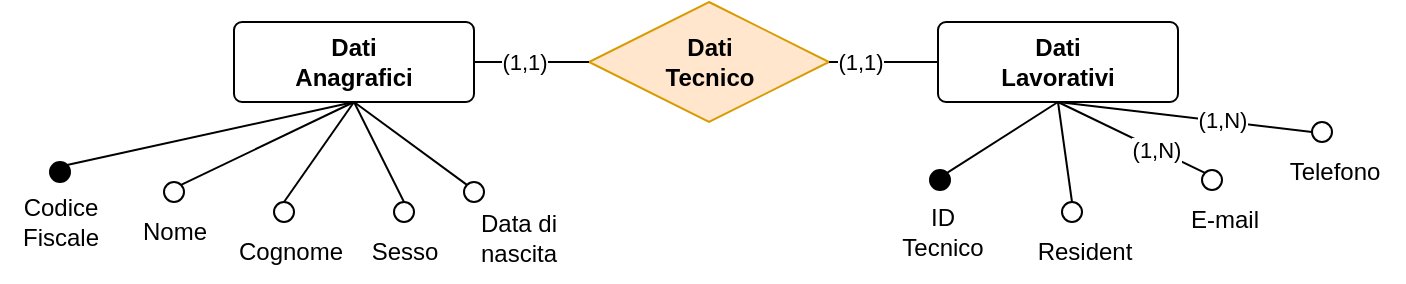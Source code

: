 <mxfile version="20.2.3" type="device"><diagram id="aRU3BPW4JilFG4WqiGaw" name="Pagina-1"><mxGraphModel dx="1038" dy="641" grid="0" gridSize="10" guides="1" tooltips="1" connect="1" arrows="1" fold="1" page="1" pageScale="1" pageWidth="827" pageHeight="1169" math="0" shadow="0"><root><mxCell id="0"/><mxCell id="1" parent="0"/><mxCell id="3Pa_-nvrsszRvELkyFEv-1" value="&lt;b&gt;Dati&lt;br&gt;Lavorativi&lt;/b&gt;" style="rounded=1;arcSize=10;whiteSpace=wrap;html=1;align=center;" parent="1" vertex="1"><mxGeometry x="528" y="76" width="120" height="40" as="geometry"/></mxCell><mxCell id="3Pa_-nvrsszRvELkyFEv-3" value="" style="ellipse;whiteSpace=wrap;html=1;aspect=fixed;fillColor=#000000;" parent="1" vertex="1"><mxGeometry x="84" y="146" width="10" height="10" as="geometry"/></mxCell><mxCell id="3Pa_-nvrsszRvELkyFEv-5" value="" style="ellipse;whiteSpace=wrap;html=1;aspect=fixed;" parent="1" vertex="1"><mxGeometry x="141" y="156" width="10" height="10" as="geometry"/></mxCell><mxCell id="3Pa_-nvrsszRvELkyFEv-6" value="" style="ellipse;whiteSpace=wrap;html=1;aspect=fixed;" parent="1" vertex="1"><mxGeometry x="196" y="166" width="10" height="10" as="geometry"/></mxCell><mxCell id="3Pa_-nvrsszRvELkyFEv-7" value="Codice&lt;br&gt;Fiscale" style="text;html=1;align=center;verticalAlign=middle;resizable=0;points=[];autosize=1;strokeColor=none;fillColor=none;" parent="1" vertex="1"><mxGeometry x="59" y="156" width="60" height="40" as="geometry"/></mxCell><mxCell id="3Pa_-nvrsszRvELkyFEv-8" value="Nome" style="text;html=1;align=center;verticalAlign=middle;resizable=0;points=[];autosize=1;strokeColor=none;fillColor=none;" parent="1" vertex="1"><mxGeometry x="116" y="166" width="60" height="30" as="geometry"/></mxCell><mxCell id="3Pa_-nvrsszRvELkyFEv-11" value="Cognome" style="text;html=1;align=center;verticalAlign=middle;resizable=0;points=[];autosize=1;strokeColor=none;fillColor=none;" parent="1" vertex="1"><mxGeometry x="164" y="176" width="80" height="30" as="geometry"/></mxCell><mxCell id="3Pa_-nvrsszRvELkyFEv-14" value="Sesso" style="text;html=1;align=center;verticalAlign=middle;resizable=0;points=[];autosize=1;strokeColor=none;fillColor=none;" parent="1" vertex="1"><mxGeometry x="231" y="176" width="60" height="30" as="geometry"/></mxCell><mxCell id="3Pa_-nvrsszRvELkyFEv-15" value="" style="ellipse;whiteSpace=wrap;html=1;aspect=fixed;" parent="1" vertex="1"><mxGeometry x="256" y="166" width="10" height="10" as="geometry"/></mxCell><mxCell id="3Pa_-nvrsszRvELkyFEv-16" value="" style="ellipse;whiteSpace=wrap;html=1;aspect=fixed;" parent="1" vertex="1"><mxGeometry x="291" y="156" width="10" height="10" as="geometry"/></mxCell><mxCell id="3Pa_-nvrsszRvELkyFEv-17" value="Data di&lt;br&gt;nascita" style="text;html=1;align=center;verticalAlign=middle;resizable=0;points=[];autosize=1;strokeColor=none;fillColor=none;" parent="1" vertex="1"><mxGeometry x="288" y="164" width="60" height="40" as="geometry"/></mxCell><mxCell id="3Pa_-nvrsszRvELkyFEv-18" value="" style="ellipse;whiteSpace=wrap;html=1;aspect=fixed;" parent="1" vertex="1"><mxGeometry x="590" y="166" width="10" height="10" as="geometry"/></mxCell><mxCell id="3Pa_-nvrsszRvELkyFEv-19" value="Resident" style="text;html=1;align=center;verticalAlign=middle;resizable=0;points=[];autosize=1;strokeColor=none;fillColor=none;" parent="1" vertex="1"><mxGeometry x="566" y="176" width="70" height="30" as="geometry"/></mxCell><mxCell id="l-KfGZx5VKhJmLUwWL6F-1" value="" style="ellipse;whiteSpace=wrap;html=1;aspect=fixed;" parent="1" vertex="1"><mxGeometry x="660" y="150" width="10" height="10" as="geometry"/></mxCell><mxCell id="l-KfGZx5VKhJmLUwWL6F-2" value="E-mail" style="text;html=1;align=center;verticalAlign=middle;resizable=0;points=[];autosize=1;strokeColor=none;fillColor=none;" parent="1" vertex="1"><mxGeometry x="641" y="160" width="60" height="30" as="geometry"/></mxCell><mxCell id="l-KfGZx5VKhJmLUwWL6F-3" value="" style="ellipse;whiteSpace=wrap;html=1;aspect=fixed;" parent="1" vertex="1"><mxGeometry x="715" y="126" width="10" height="10" as="geometry"/></mxCell><mxCell id="l-KfGZx5VKhJmLUwWL6F-4" value="Telefono" style="text;html=1;align=center;verticalAlign=middle;resizable=0;points=[];autosize=1;strokeColor=none;fillColor=none;" parent="1" vertex="1"><mxGeometry x="691" y="136" width="70" height="30" as="geometry"/></mxCell><mxCell id="BszqoG42yhq03J_tLvTi-1" value="&lt;b&gt;Dati&lt;br&gt;Anagrafici&lt;/b&gt;" style="rounded=1;arcSize=10;whiteSpace=wrap;html=1;align=center;" parent="1" vertex="1"><mxGeometry x="176" y="76" width="120" height="40" as="geometry"/></mxCell><mxCell id="BszqoG42yhq03J_tLvTi-2" value="" style="ellipse;whiteSpace=wrap;html=1;aspect=fixed;fillColor=#000000;" parent="1" vertex="1"><mxGeometry x="524" y="150" width="10" height="10" as="geometry"/></mxCell><mxCell id="BszqoG42yhq03J_tLvTi-3" value="ID&lt;br&gt;Tecnico" style="text;html=1;align=center;verticalAlign=middle;resizable=0;points=[];autosize=1;strokeColor=none;fillColor=none;" parent="1" vertex="1"><mxGeometry x="500" y="160" width="59" height="41" as="geometry"/></mxCell><mxCell id="BszqoG42yhq03J_tLvTi-4" value="" style="endArrow=none;html=1;rounded=0;exitX=1;exitY=0;exitDx=0;exitDy=0;entryX=0.5;entryY=1;entryDx=0;entryDy=0;" parent="1" source="3Pa_-nvrsszRvELkyFEv-3" target="BszqoG42yhq03J_tLvTi-1" edge="1"><mxGeometry width="50" height="50" relative="1" as="geometry"><mxPoint x="98" y="108" as="sourcePoint"/><mxPoint x="148" y="58" as="targetPoint"/></mxGeometry></mxCell><mxCell id="BszqoG42yhq03J_tLvTi-5" value="" style="endArrow=none;html=1;rounded=0;entryX=0.5;entryY=1;entryDx=0;entryDy=0;exitX=1;exitY=0;exitDx=0;exitDy=0;" parent="1" source="BszqoG42yhq03J_tLvTi-2" target="3Pa_-nvrsszRvELkyFEv-1" edge="1"><mxGeometry width="50" height="50" relative="1" as="geometry"><mxPoint x="397" y="305" as="sourcePoint"/><mxPoint x="447" y="255" as="targetPoint"/></mxGeometry></mxCell><mxCell id="BszqoG42yhq03J_tLvTi-10" value="" style="endArrow=none;html=1;rounded=0;exitX=1;exitY=0;exitDx=0;exitDy=0;entryX=0.5;entryY=1;entryDx=0;entryDy=0;" parent="1" source="3Pa_-nvrsszRvELkyFEv-5" target="BszqoG42yhq03J_tLvTi-1" edge="1"><mxGeometry width="50" height="50" relative="1" as="geometry"><mxPoint x="102.536" y="157.464" as="sourcePoint"/><mxPoint x="246" y="125" as="targetPoint"/></mxGeometry></mxCell><mxCell id="BszqoG42yhq03J_tLvTi-11" value="" style="endArrow=none;html=1;rounded=0;exitX=0.5;exitY=0;exitDx=0;exitDy=0;entryX=0.5;entryY=1;entryDx=0;entryDy=0;" parent="1" source="3Pa_-nvrsszRvELkyFEv-6" target="BszqoG42yhq03J_tLvTi-1" edge="1"><mxGeometry width="50" height="50" relative="1" as="geometry"><mxPoint x="159.536" y="167.464" as="sourcePoint"/><mxPoint x="246" y="125" as="targetPoint"/></mxGeometry></mxCell><mxCell id="BszqoG42yhq03J_tLvTi-12" value="" style="endArrow=none;html=1;rounded=0;exitX=0.5;exitY=0;exitDx=0;exitDy=0;entryX=0.5;entryY=1;entryDx=0;entryDy=0;" parent="1" source="3Pa_-nvrsszRvELkyFEv-15" target="BszqoG42yhq03J_tLvTi-1" edge="1"><mxGeometry width="50" height="50" relative="1" as="geometry"><mxPoint x="211" y="176" as="sourcePoint"/><mxPoint x="246" y="125" as="targetPoint"/></mxGeometry></mxCell><mxCell id="BszqoG42yhq03J_tLvTi-13" value="" style="endArrow=none;html=1;rounded=0;exitX=0;exitY=0;exitDx=0;exitDy=0;entryX=0.5;entryY=1;entryDx=0;entryDy=0;" parent="1" source="3Pa_-nvrsszRvELkyFEv-16" target="BszqoG42yhq03J_tLvTi-1" edge="1"><mxGeometry width="50" height="50" relative="1" as="geometry"><mxPoint x="271" y="176" as="sourcePoint"/><mxPoint x="246" y="125" as="targetPoint"/></mxGeometry></mxCell><mxCell id="BszqoG42yhq03J_tLvTi-14" value="" style="endArrow=none;html=1;rounded=0;entryX=0.5;entryY=1;entryDx=0;entryDy=0;exitX=0.5;exitY=0;exitDx=0;exitDy=0;" parent="1" source="3Pa_-nvrsszRvELkyFEv-18" target="3Pa_-nvrsszRvELkyFEv-1" edge="1"><mxGeometry width="50" height="50" relative="1" as="geometry"><mxPoint x="542.536" y="161.464" as="sourcePoint"/><mxPoint x="598" y="126" as="targetPoint"/></mxGeometry></mxCell><mxCell id="BszqoG42yhq03J_tLvTi-15" value="" style="endArrow=none;html=1;rounded=0;entryX=0.5;entryY=1;entryDx=0;entryDy=0;exitX=0;exitY=0;exitDx=0;exitDy=0;" parent="1" source="l-KfGZx5VKhJmLUwWL6F-1" target="3Pa_-nvrsszRvELkyFEv-1" edge="1"><mxGeometry width="50" height="50" relative="1" as="geometry"><mxPoint x="605" y="176" as="sourcePoint"/><mxPoint x="598" y="126" as="targetPoint"/></mxGeometry></mxCell><mxCell id="BszqoG42yhq03J_tLvTi-20" value="(1,N)" style="edgeLabel;html=1;align=center;verticalAlign=middle;resizable=0;points=[];" parent="BszqoG42yhq03J_tLvTi-15" vertex="1" connectable="0"><mxGeometry x="-0.331" relative="1" as="geometry"><mxPoint as="offset"/></mxGeometry></mxCell><mxCell id="BszqoG42yhq03J_tLvTi-16" value="" style="endArrow=none;html=1;rounded=0;entryX=0.5;entryY=1;entryDx=0;entryDy=0;exitX=0;exitY=0.5;exitDx=0;exitDy=0;" parent="1" source="l-KfGZx5VKhJmLUwWL6F-3" target="3Pa_-nvrsszRvELkyFEv-1" edge="1"><mxGeometry width="50" height="50" relative="1" as="geometry"><mxPoint x="671.464" y="161.464" as="sourcePoint"/><mxPoint x="598" y="126" as="targetPoint"/></mxGeometry></mxCell><mxCell id="BszqoG42yhq03J_tLvTi-21" value="(1,N)" style="edgeLabel;html=1;align=center;verticalAlign=middle;resizable=0;points=[];" parent="BszqoG42yhq03J_tLvTi-16" vertex="1" connectable="0"><mxGeometry x="-0.287" y="-1" relative="1" as="geometry"><mxPoint as="offset"/></mxGeometry></mxCell><mxCell id="BszqoG42yhq03J_tLvTi-17" value="&lt;b&gt;Dati&lt;br&gt;Tecnico&lt;/b&gt;" style="shape=rhombus;perimeter=rhombusPerimeter;whiteSpace=wrap;html=1;align=center;fillColor=#ffe6cc;strokeColor=#d79b00;" parent="1" vertex="1"><mxGeometry x="353.5" y="66" width="120" height="60" as="geometry"/></mxCell><mxCell id="BszqoG42yhq03J_tLvTi-18" value="" style="endArrow=none;html=1;rounded=0;entryX=0;entryY=0.5;entryDx=0;entryDy=0;exitX=1;exitY=0.5;exitDx=0;exitDy=0;" parent="1" source="BszqoG42yhq03J_tLvTi-1" target="BszqoG42yhq03J_tLvTi-17" edge="1"><mxGeometry relative="1" as="geometry"><mxPoint x="332" y="262" as="sourcePoint"/><mxPoint x="492" y="262" as="targetPoint"/></mxGeometry></mxCell><mxCell id="BszqoG42yhq03J_tLvTi-22" value="(1,1)" style="edgeLabel;html=1;align=center;verticalAlign=middle;resizable=0;points=[];" parent="BszqoG42yhq03J_tLvTi-18" vertex="1" connectable="0"><mxGeometry x="-0.485" y="3" relative="1" as="geometry"><mxPoint x="10" y="3" as="offset"/></mxGeometry></mxCell><mxCell id="BszqoG42yhq03J_tLvTi-19" value="" style="endArrow=none;html=1;rounded=0;entryX=0;entryY=0.5;entryDx=0;entryDy=0;exitX=1;exitY=0.5;exitDx=0;exitDy=0;" parent="1" source="BszqoG42yhq03J_tLvTi-17" target="3Pa_-nvrsszRvELkyFEv-1" edge="1"><mxGeometry relative="1" as="geometry"><mxPoint x="306" y="105" as="sourcePoint"/><mxPoint x="363.5" y="109" as="targetPoint"/></mxGeometry></mxCell><mxCell id="BszqoG42yhq03J_tLvTi-23" value="(1,1)" style="edgeLabel;html=1;align=center;verticalAlign=middle;resizable=0;points=[];" parent="BszqoG42yhq03J_tLvTi-19" vertex="1" connectable="0"><mxGeometry x="-0.439" relative="1" as="geometry"><mxPoint as="offset"/></mxGeometry></mxCell></root></mxGraphModel></diagram></mxfile>